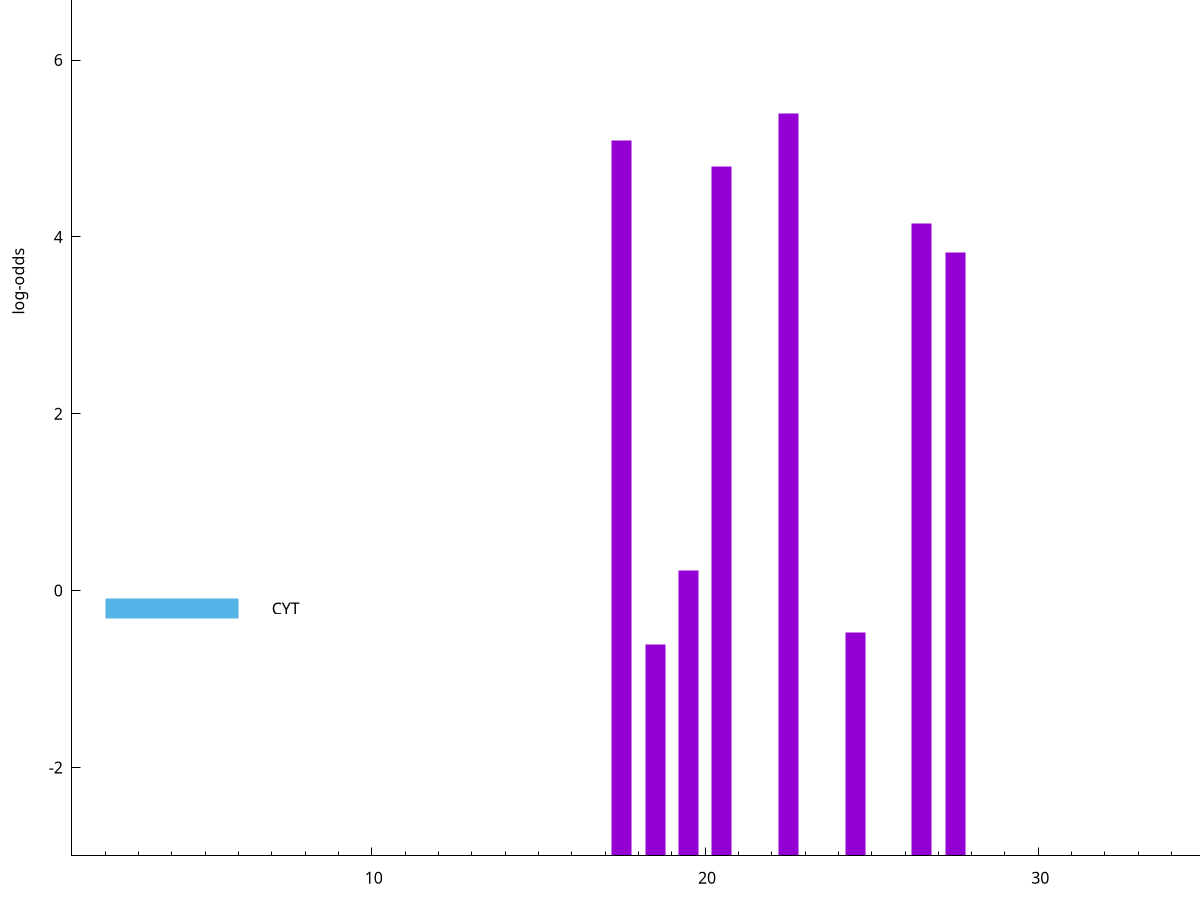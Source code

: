 set title "LipoP predictions for SRR5666495.gff"
set size 2., 1.4
set xrange [1:70] 
set mxtics 10
set yrange [-3:10]
set y2range [0:13]
set ylabel "log-odds"
set term postscript eps color solid "Helvetica" 30
set output "SRR5666495.gff2.eps"
set arrow from 2,7.1156 to 6,7.1156 nohead lt 1 lw 20
set label "SpI" at 7,7.1156
set arrow from 2,-0.200913 to 6,-0.200913 nohead lt 3 lw 20
set label "CYT" at 7,-0.200913
set arrow from 2,7.1156 to 6,7.1156 nohead lt 1 lw 20
set label "SpI" at 7,7.1156
# NOTE: The scores below are the log-odds scores with the threshold
# NOTE: subtracted (a hack to make gnuplot make the histogram all
# NOTE: look nice).
plot "-" axes x1y2 title "" with impulses lt 1 lw 20
22.500000 8.399900
17.500000 8.090240
20.500000 7.795360
26.500000 7.152590
27.500000 6.819110
19.500000 3.221888
24.500000 2.529368
18.500000 2.395476
e
exit
